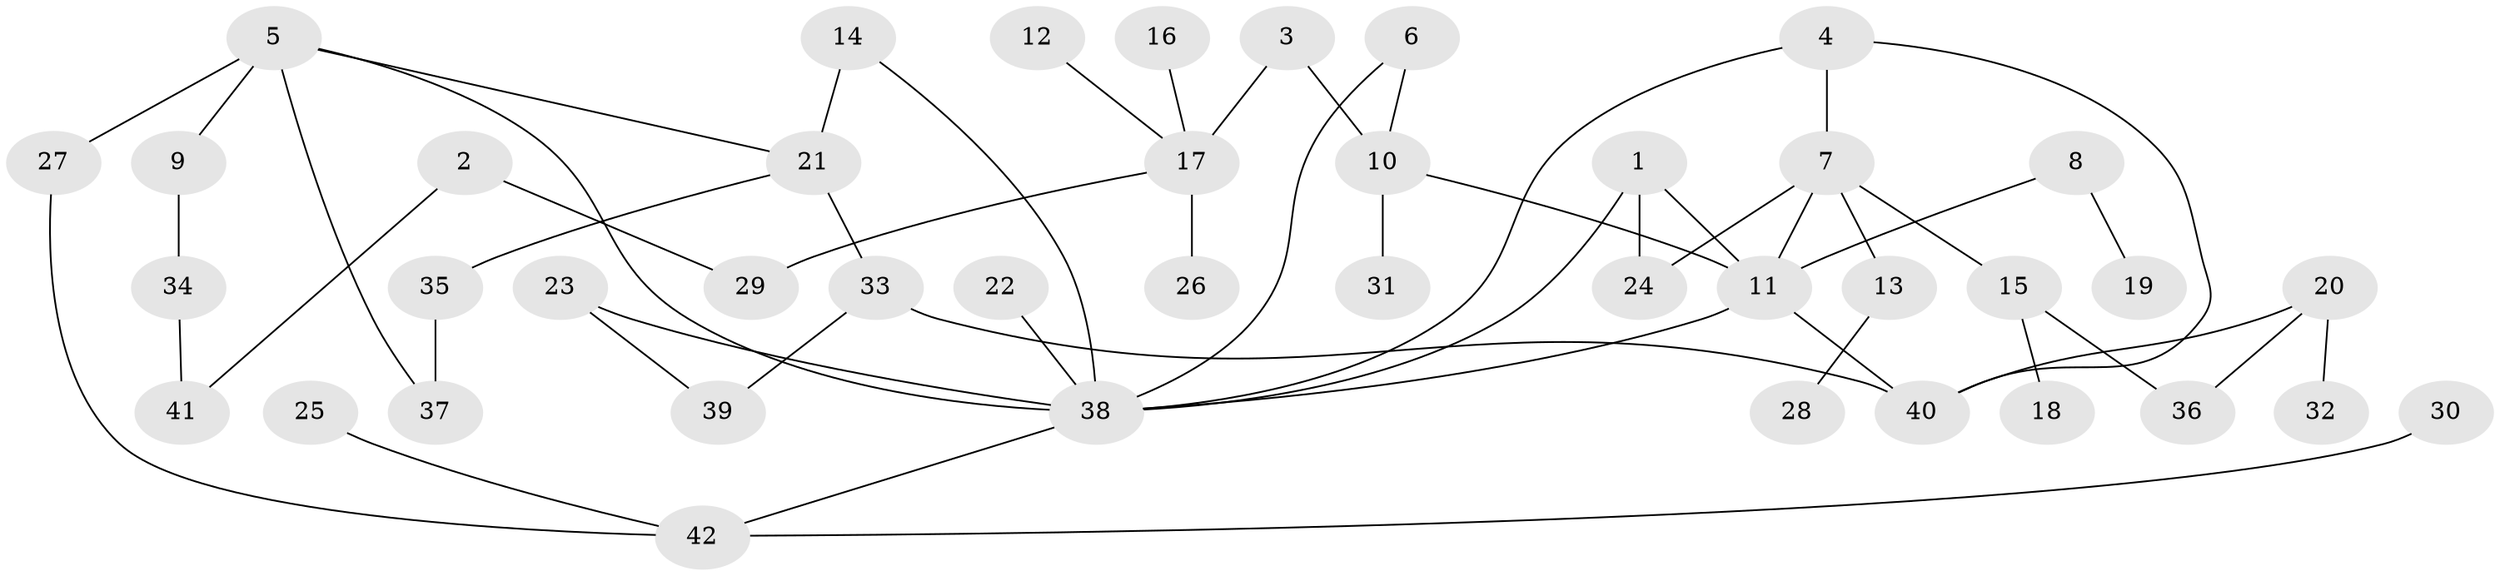 // original degree distribution, {4: 0.060240963855421686, 3: 0.21686746987951808, 7: 0.012048192771084338, 11: 0.012048192771084338, 6: 0.024096385542168676, 2: 0.2891566265060241, 1: 0.37349397590361444, 5: 0.012048192771084338}
// Generated by graph-tools (version 1.1) at 2025/01/03/09/25 03:01:07]
// undirected, 42 vertices, 53 edges
graph export_dot {
graph [start="1"]
  node [color=gray90,style=filled];
  1;
  2;
  3;
  4;
  5;
  6;
  7;
  8;
  9;
  10;
  11;
  12;
  13;
  14;
  15;
  16;
  17;
  18;
  19;
  20;
  21;
  22;
  23;
  24;
  25;
  26;
  27;
  28;
  29;
  30;
  31;
  32;
  33;
  34;
  35;
  36;
  37;
  38;
  39;
  40;
  41;
  42;
  1 -- 11 [weight=1.0];
  1 -- 24 [weight=1.0];
  1 -- 38 [weight=1.0];
  2 -- 29 [weight=1.0];
  2 -- 41 [weight=1.0];
  3 -- 10 [weight=1.0];
  3 -- 17 [weight=1.0];
  4 -- 7 [weight=1.0];
  4 -- 38 [weight=1.0];
  4 -- 40 [weight=1.0];
  5 -- 9 [weight=1.0];
  5 -- 21 [weight=1.0];
  5 -- 27 [weight=1.0];
  5 -- 37 [weight=1.0];
  5 -- 38 [weight=1.0];
  6 -- 10 [weight=1.0];
  6 -- 38 [weight=1.0];
  7 -- 11 [weight=1.0];
  7 -- 13 [weight=1.0];
  7 -- 15 [weight=1.0];
  7 -- 24 [weight=1.0];
  8 -- 11 [weight=1.0];
  8 -- 19 [weight=1.0];
  9 -- 34 [weight=1.0];
  10 -- 11 [weight=1.0];
  10 -- 31 [weight=1.0];
  11 -- 38 [weight=1.0];
  11 -- 40 [weight=1.0];
  12 -- 17 [weight=1.0];
  13 -- 28 [weight=1.0];
  14 -- 21 [weight=1.0];
  14 -- 38 [weight=1.0];
  15 -- 18 [weight=1.0];
  15 -- 36 [weight=1.0];
  16 -- 17 [weight=1.0];
  17 -- 26 [weight=1.0];
  17 -- 29 [weight=1.0];
  20 -- 32 [weight=1.0];
  20 -- 36 [weight=1.0];
  20 -- 40 [weight=1.0];
  21 -- 33 [weight=1.0];
  21 -- 35 [weight=1.0];
  22 -- 38 [weight=1.0];
  23 -- 38 [weight=1.0];
  23 -- 39 [weight=1.0];
  25 -- 42 [weight=1.0];
  27 -- 42 [weight=1.0];
  30 -- 42 [weight=1.0];
  33 -- 39 [weight=1.0];
  33 -- 40 [weight=1.0];
  34 -- 41 [weight=1.0];
  35 -- 37 [weight=1.0];
  38 -- 42 [weight=1.0];
}
